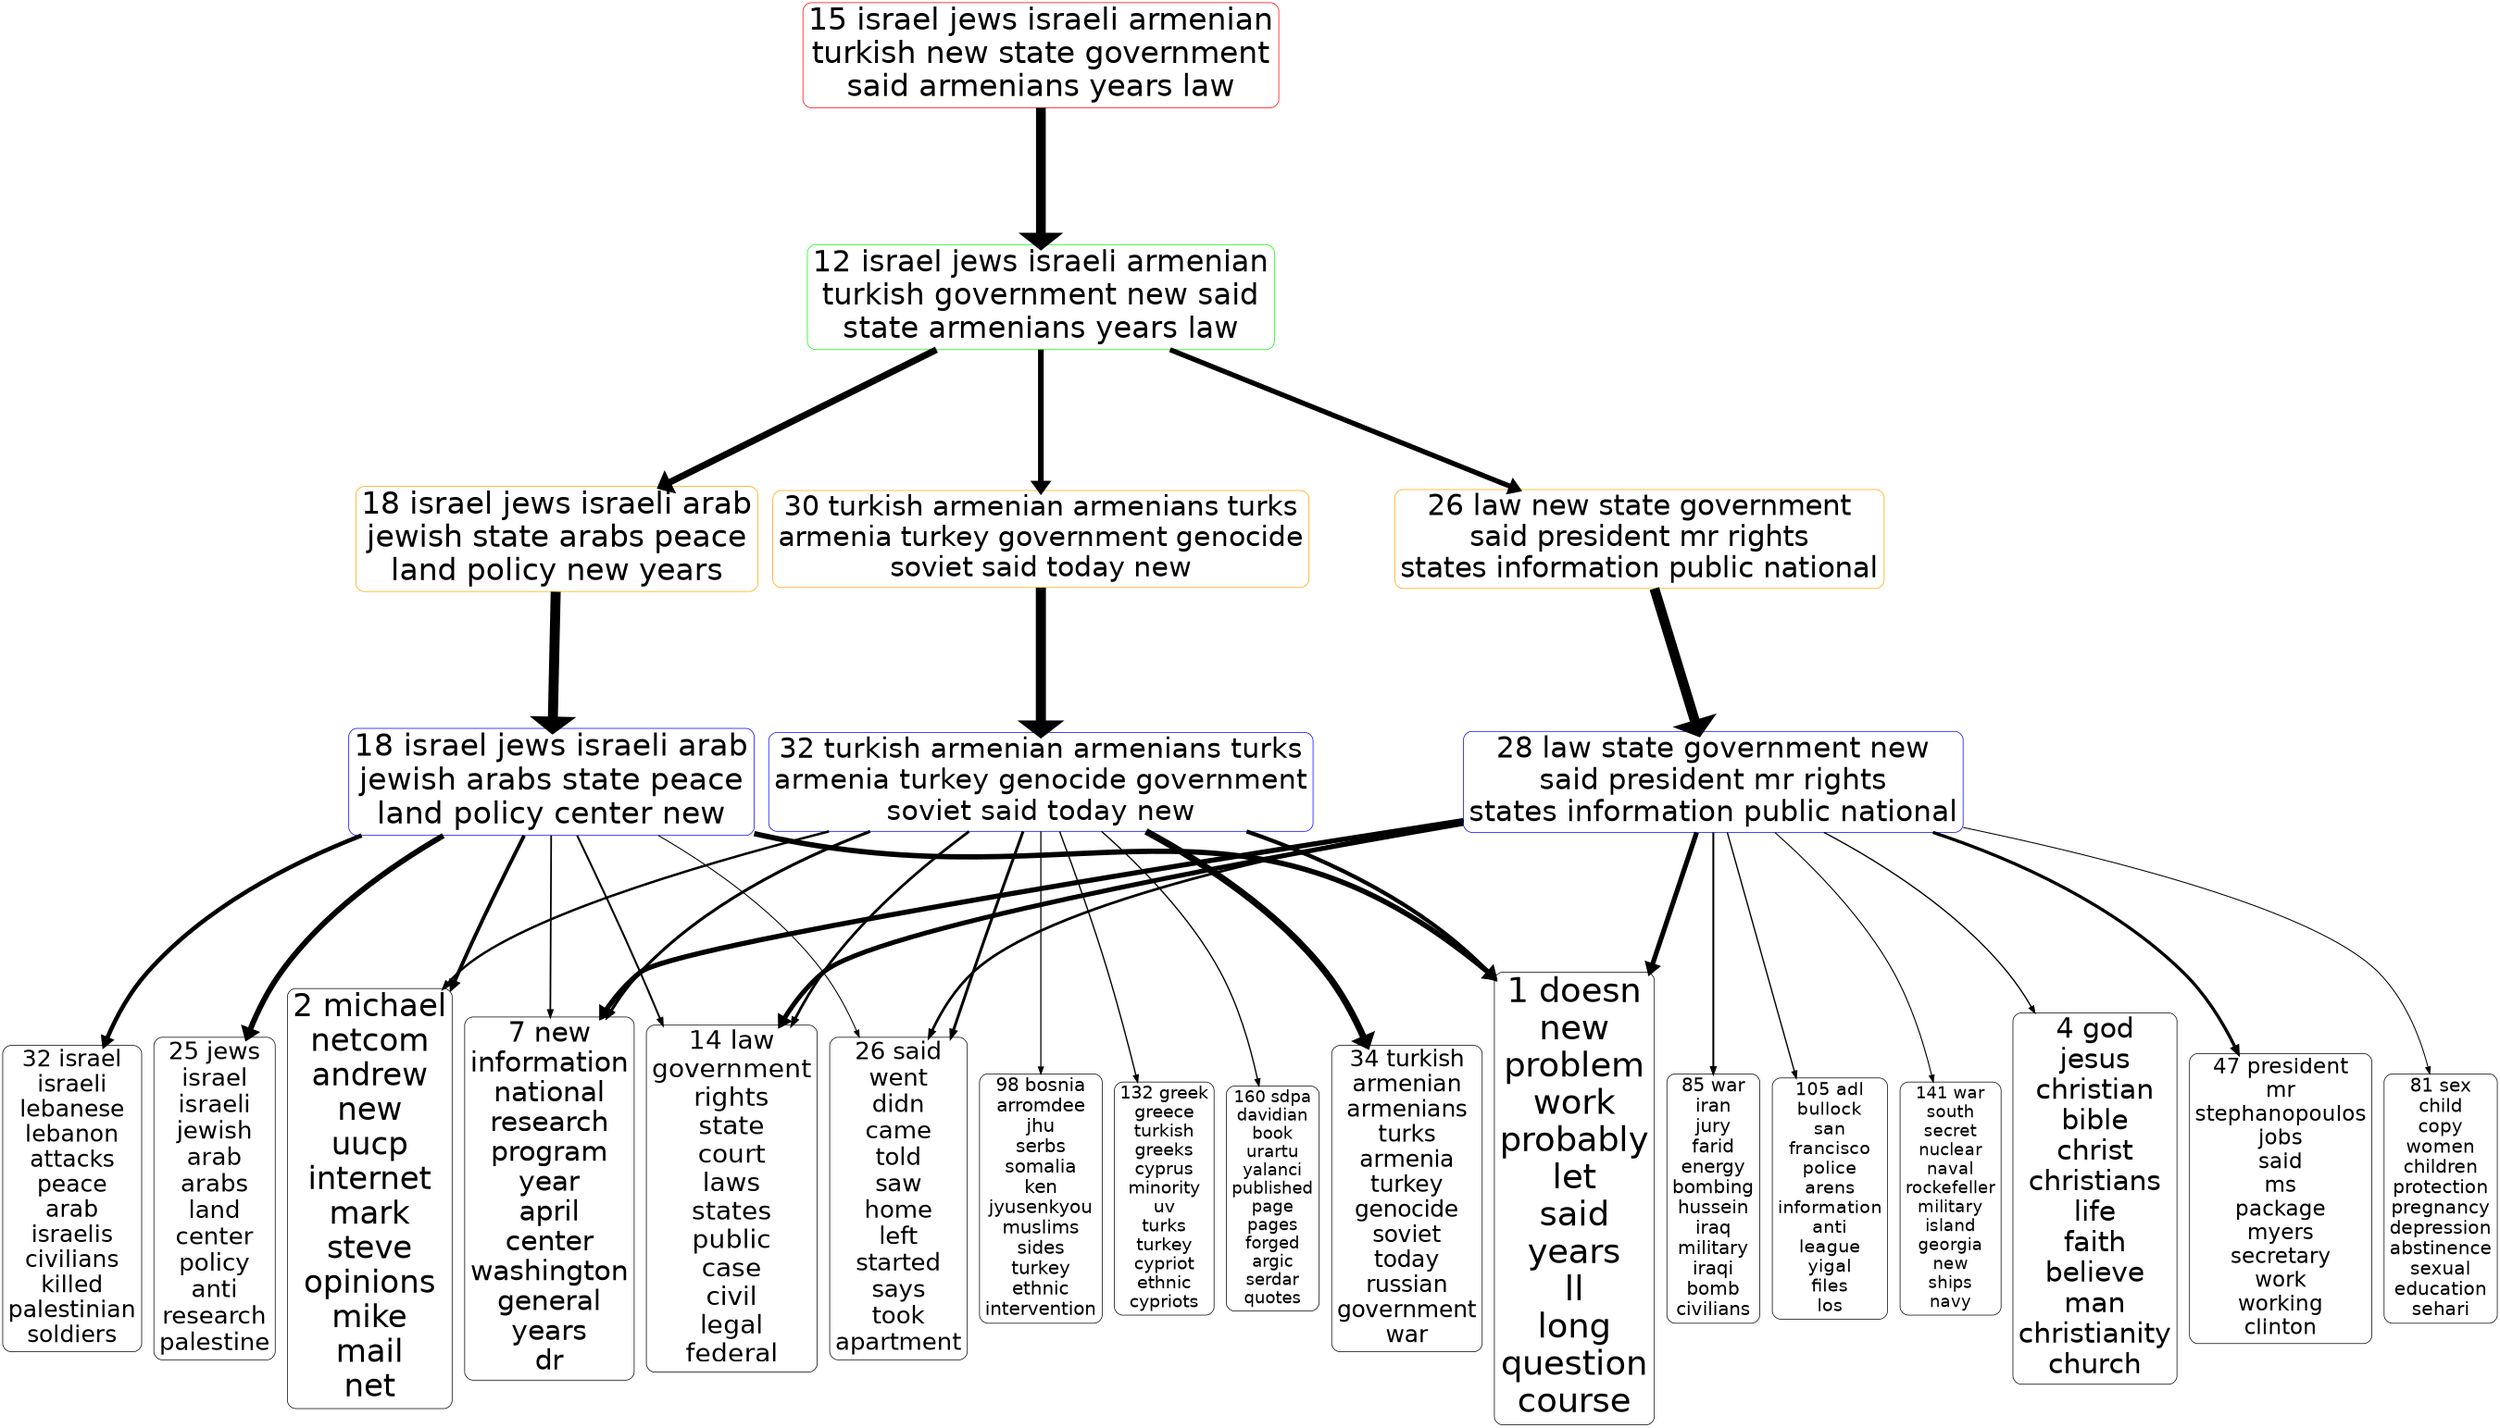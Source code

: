 digraph G {
size="18,18!";ranksep=4; ratio = auto; layers="1:2:3:4:5";
graph [fontname = "helvetica"];node [fontname = "helvetica"];edge [fontname = "helvetica"];ranksep=2.8;
"5_15" [ rank =5,fontsize =44.6789, shape=box, style="rounded", color=red, label="15 israel jews israeli armenian
turkish new state government
said armenians years law"]
"5_15" -> "4_12" [penwidth=14.343,dir=forward]
"4_12" [rank =6,fontsize =44.3494, shape=box, style="rounded", color=green,label="12 israel jews israeli armenian
turkish government new said
state armenians years law"]
"4_12" [ rank =4,fontsize =44.3494, shape=box, style="rounded", color=green, label="12 israel jews israeli armenian
turkish government new said
state armenians years law"]
"4_12" -> "3_18" [penwidth=9.8129,dir=forward]
"3_18" [rank =5,fontsize =44.9146, shape=box, style="rounded", color=orange,label="18 israel jews israeli arab
jewish state arabs peace
land policy new years"]
"4_12" -> "3_26" [penwidth=7.4551,dir=forward]
"3_26" [rank =5,fontsize =41.861, shape=box, style="rounded", color=orange,label="26 law new state government
said president mr rights
states information public national"]
"4_12" -> "3_30" [penwidth=8.3558,dir=forward]
"3_30" [rank =5,fontsize =40.911, shape=box, style="rounded", color=orange,label="30 turkish armenian armenians turks
armenia turkey government genocide
soviet said today new"]
"3_18" [ rank =3,fontsize =44.9146, shape=box, style="rounded", color=orange, label="18 israel jews israeli arab
jewish state arabs peace
land policy new years"]
"3_18" -> "2_18" [penwidth=14.7406,dir=forward]
"2_18" [rank =4,fontsize =45.5313, shape=box, style="rounded", color=blue,label="18 israel jews israeli arab
jewish arabs state peace
land policy center new"]
"2_18" [ rank =2,fontsize =45.5313, shape=box, style="rounded", color=blue, label="18 israel jews israeli arab
jewish arabs state peace
land policy center new"]
"2_18" -> "1_1" [penwidth=7.8217,dir=forward]
"1_1" [rank =3,fontsize =50, shape=box, style="rounded", color=black,label="1 doesn
new
problem
work
probably
let
said
years
ll
long
question
course"]
"2_18" -> "1_2" [penwidth=5.438,dir=forward]
"1_2" [rank =3,fontsize =46.1741, shape=box, style="rounded", color=black,label="2 michael
netcom
andrew
new
uucp
internet
mark
steve
opinions
mike
mail
net"]
"2_18" -> "1_7" [penwidth=2.4513,dir=forward]
"1_7" [rank =3,fontsize =40.4508, shape=box, style="rounded", color=black,label="7 new
information
national
research
program
year
april
center
washington
general
years
dr"]
"2_18" -> "1_14" [penwidth=2.8376,dir=forward]
"1_14" [rank =3,fontsize =38.5467, shape=box, style="rounded", color=black,label="14 law
government
rights
state
court
laws
states
public
case
civil
legal
federal"]
"2_18" -> "1_25" [penwidth=8.2314,dir=forward]
"1_25" [rank =3,fontsize =35.5789, shape=box, style="rounded", color=black,label="25 jews
israel
israeli
jewish
arab
arabs
land
center
policy
anti
research
palestine"]
"2_18" -> "1_26" [penwidth=1.4756,dir=forward]
"1_26" [rank =3,fontsize =35.2628, shape=box, style="rounded", color=black,label="26 said
went
didn
came
told
saw
home
left
started
says
took
apartment"]
"2_18" -> "1_32" [penwidth=6.3481,dir=forward]
"1_32" [rank =3,fontsize =33.7703, shape=box, style="rounded", color=black,label="32 israel
israeli
lebanese
lebanon
attacks
peace
arab
israelis
civilians
killed
palestinian
soldiers"]
"3_26" [ rank =3,fontsize =41.861, shape=box, style="rounded", color=orange, label="26 law new state government
said president mr rights
states information public national"]
"3_26" -> "2_28" [penwidth=14.6249,dir=forward]
"2_28" [rank =4,fontsize =42.9959, shape=box, style="rounded", color=blue,label="28 law state government new
said president mr rights
states information public national"]
"2_28" [ rank =2,fontsize =42.9959, shape=box, style="rounded", color=blue, label="28 law state government new
said president mr rights
states information public national"]
"2_28" -> "1_1" [penwidth=7.1628,dir=forward]
"1_1" [rank =3,fontsize =50, shape=box, style="rounded", color=black,label="1 doesn
new
problem
work
probably
let
said
years
ll
long
question
course"]
"2_28" -> "1_4" [penwidth=1.9239,dir=forward]
"1_4" [rank =3,fontsize =40.756, shape=box, style="rounded", color=black,label="4 god
jesus
christian
bible
christ
christians
life
faith
believe
man
christianity
church"]
"2_28" -> "1_7" [penwidth=7.4479,dir=forward]
"1_7" [rank =3,fontsize =40.4508, shape=box, style="rounded", color=black,label="7 new
information
national
research
program
year
april
center
washington
general
years
dr"]
"2_28" -> "1_14" [penwidth=7.0201,dir=forward]
"1_14" [rank =3,fontsize =38.5467, shape=box, style="rounded", color=black,label="14 law
government
rights
state
court
laws
states
public
case
civil
legal
federal"]
"2_28" -> "1_26" [penwidth=3.8739,dir=forward]
"1_26" [rank =3,fontsize =35.2628, shape=box, style="rounded", color=black,label="26 said
went
didn
came
told
saw
home
left
started
says
took
apartment"]
"2_28" -> "1_47" [penwidth=4.6681,dir=forward]
"1_47" [rank =3,fontsize =31.3843, shape=box, style="rounded", color=black,label="47 president
mr
stephanopoulos
jobs
said
ms
package
myers
secretary
work
working
clinton"]
"2_28" -> "1_81" [penwidth=1.4266,dir=forward]
"1_81" [rank =3,fontsize =27.6331, shape=box, style="rounded", color=black,label="81 sex
child
copy
women
children
protection
pregnancy
depression
abstinence
sexual
education
sehari"]
"2_28" -> "1_85" [penwidth=2.762,dir=forward]
"1_85" [rank =3,fontsize =27.3413, shape=box, style="rounded", color=black,label="85 war
iran
jury
farid
energy
bombing
hussein
iraq
military
iraqi
bomb
civilians"]
"2_28" -> "1_105" [penwidth=1.9239,dir=forward]
"1_105" [rank =3,fontsize =26.6179, shape=box, style="rounded", color=black,label="105 adl
bullock
san
francisco
police
arens
information
anti
league
yigal
files
los"]
"2_28" -> "1_141" [penwidth=1.5466,dir=forward]
"1_141" [rank =3,fontsize =25.2111, shape=box, style="rounded", color=black,label="141 war
south
secret
nuclear
naval
rockefeller
military
island
georgia
new
ships
navy"]
"3_30" [ rank =3,fontsize =40.911, shape=box, style="rounded", color=orange, label="30 turkish armenian armenians turks
armenia turkey government genocide
soviet said today new"]
"3_30" -> "2_32" [penwidth=14.8332,dir=forward]
"2_32" [rank =4,fontsize =41.5821, shape=box, style="rounded", color=blue,label="32 turkish armenian armenians turks
armenia turkey genocide government
soviet said today new"]
"2_32" [ rank =2,fontsize =41.5821, shape=box, style="rounded", color=blue, label="32 turkish armenian armenians turks
armenia turkey genocide government
soviet said today new"]
"2_32" -> "1_1" [penwidth=6.0079,dir=forward]
"1_1" [rank =3,fontsize =50, shape=box, style="rounded", color=black,label="1 doesn
new
problem
work
probably
let
said
years
ll
long
question
course"]
"2_32" -> "1_2" [penwidth=3.5054,dir=forward]
"1_2" [rank =3,fontsize =46.1741, shape=box, style="rounded", color=black,label="2 michael
netcom
andrew
new
uucp
internet
mark
steve
opinions
mike
mail
net"]
"2_32" -> "1_7" [penwidth=4.3712,dir=forward]
"1_7" [rank =3,fontsize =40.4508, shape=box, style="rounded", color=black,label="7 new
information
national
research
program
year
april
center
washington
general
years
dr"]
"2_32" -> "1_14" [penwidth=3.9385,dir=forward]
"1_14" [rank =3,fontsize =38.5467, shape=box, style="rounded", color=black,label="14 law
government
rights
state
court
laws
states
public
case
civil
legal
federal"]
"2_32" -> "1_26" [penwidth=4.1976,dir=forward]
"1_26" [rank =3,fontsize =35.2628, shape=box, style="rounded", color=black,label="26 said
went
didn
came
told
saw
home
left
started
says
took
apartment"]
"2_32" -> "1_34" [penwidth=9.8287,dir=forward]
"1_34" [rank =3,fontsize =33.6645, shape=box, style="rounded", color=black,label="34 turkish
armenian
armenians
turks
armenia
turkey
genocide
soviet
today
russian
government
war"]
"2_32" -> "1_98" [penwidth=1.7642,dir=forward]
"1_98" [rank =3,fontsize =26.9347, shape=box, style="rounded", color=black,label="98 bosnia
arromdee
jhu
serbs
somalia
ken
jyusenkyou
muslims
sides
turkey
ethnic
intervention"]
"2_32" -> "1_132" [penwidth=1.9319,dir=forward]
"1_132" [rank =3,fontsize =25.5547, shape=box, style="rounded", color=black,label="132 greek
greece
turkish
greeks
cyprus
minority
uv
turks
turkey
cypriot
ethnic
cypriots"]
"2_32" -> "1_160" [penwidth=1.8995,dir=forward]
"1_160" [rank =3,fontsize =24.6534, shape=box, style="rounded", color=black,label="160 sdpa
davidian
book
urartu
yalanci
published
page
pages
forged
argic
serdar
quotes"]
{rank=same; "1_1" "1_2" "1_7" "1_14" "1_25" "1_26" "1_32" "1_1" "1_4" "1_7" "1_14" "1_26" "1_47" "1_81" "1_85" "1_105" "1_141" "1_1" "1_2" "1_7" "1_14" "1_26" "1_34" "1_98" "1_132" "1_160"}{rank=same; "2_18" "2_18" "2_28" "2_28" "2_32" "2_32"}{rank=same; "3_18" "3_26" "3_30" "3_18" "3_26" "3_30"}{rank=same; "4_12" "4_12"}{rank=same; "5_15"}}
